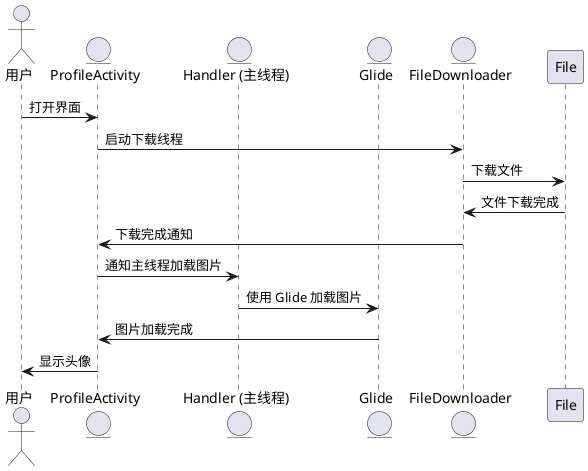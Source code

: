 @startuml
actor 用户
entity "ProfileActivity" as Activity
entity "Handler (主线程)" as Handler
entity "Glide" as Glide
entity "FileDownloader" as Downloader

用户 -> Activity : 打开界面
Activity -> Downloader : 启动下载线程
Downloader -> File : 下载文件
File -> Downloader : 文件下载完成
Downloader -> Activity : 下载完成通知
Activity -> Handler : 通知主线程加载图片
Handler -> Glide : 使用 Glide 加载图片
Glide -> Activity : 图片加载完成
Activity -> 用户 : 显示头像

@enduml
